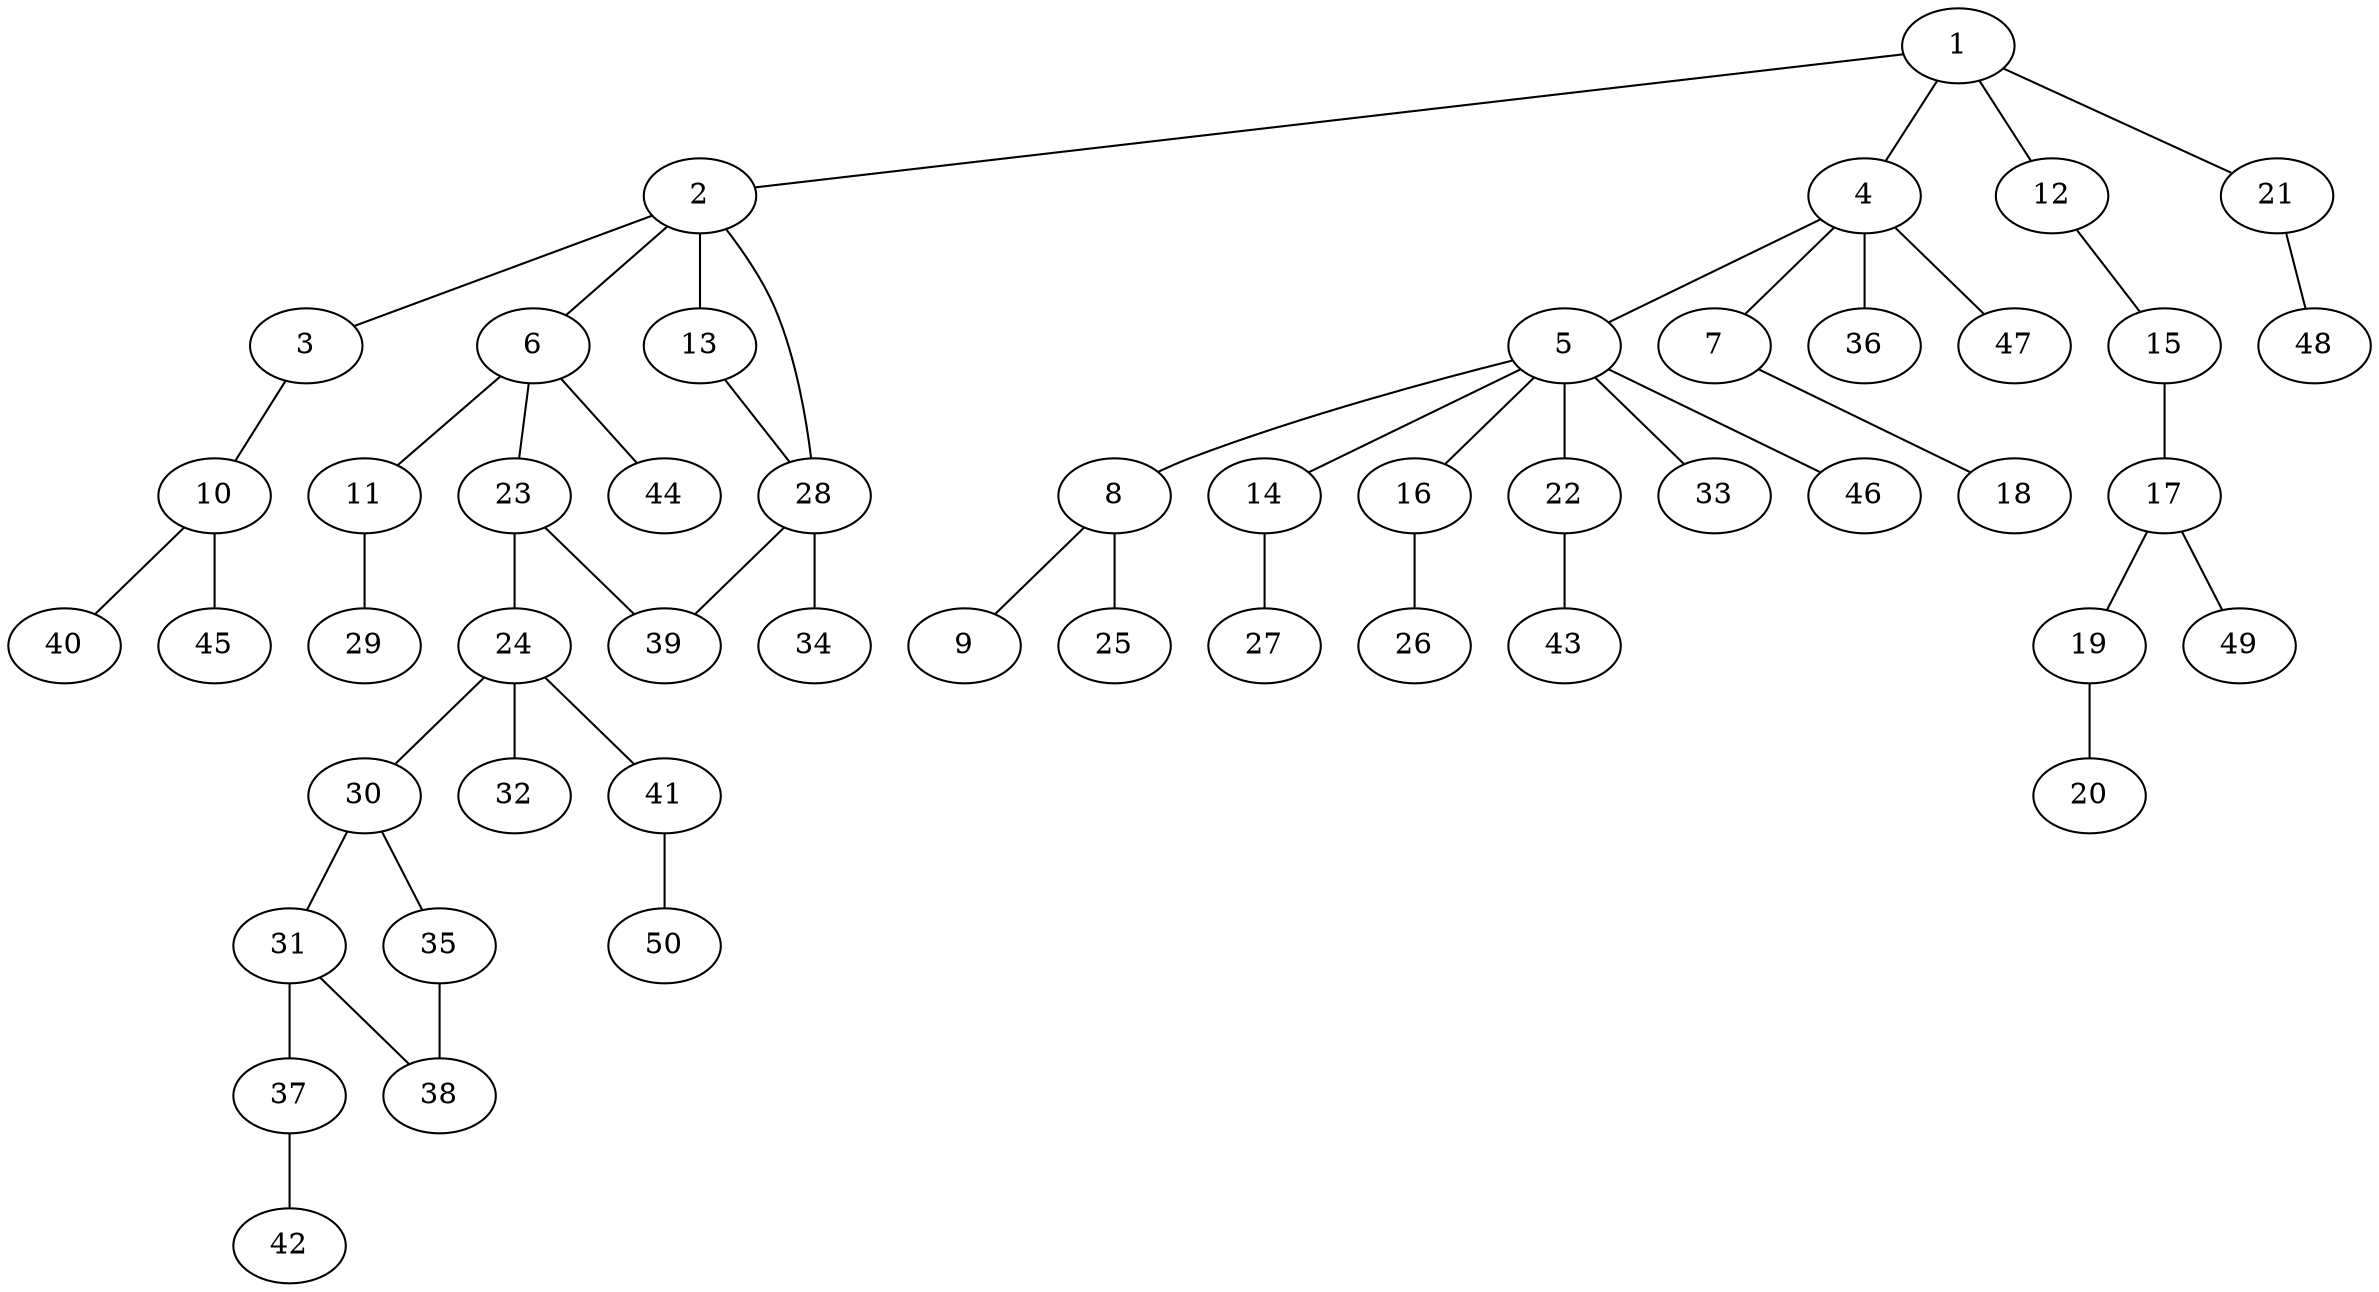graph graphname {1--2
1--4
1--12
1--21
2--3
2--6
2--13
2--28
3--10
4--5
4--7
4--36
4--47
5--8
5--14
5--16
5--22
5--33
5--46
6--11
6--23
6--44
7--18
8--9
8--25
10--40
10--45
11--29
12--15
13--28
14--27
15--17
16--26
17--19
17--49
19--20
21--48
22--43
23--24
23--39
24--30
24--32
24--41
28--34
28--39
30--31
30--35
31--37
31--38
35--38
37--42
41--50
}